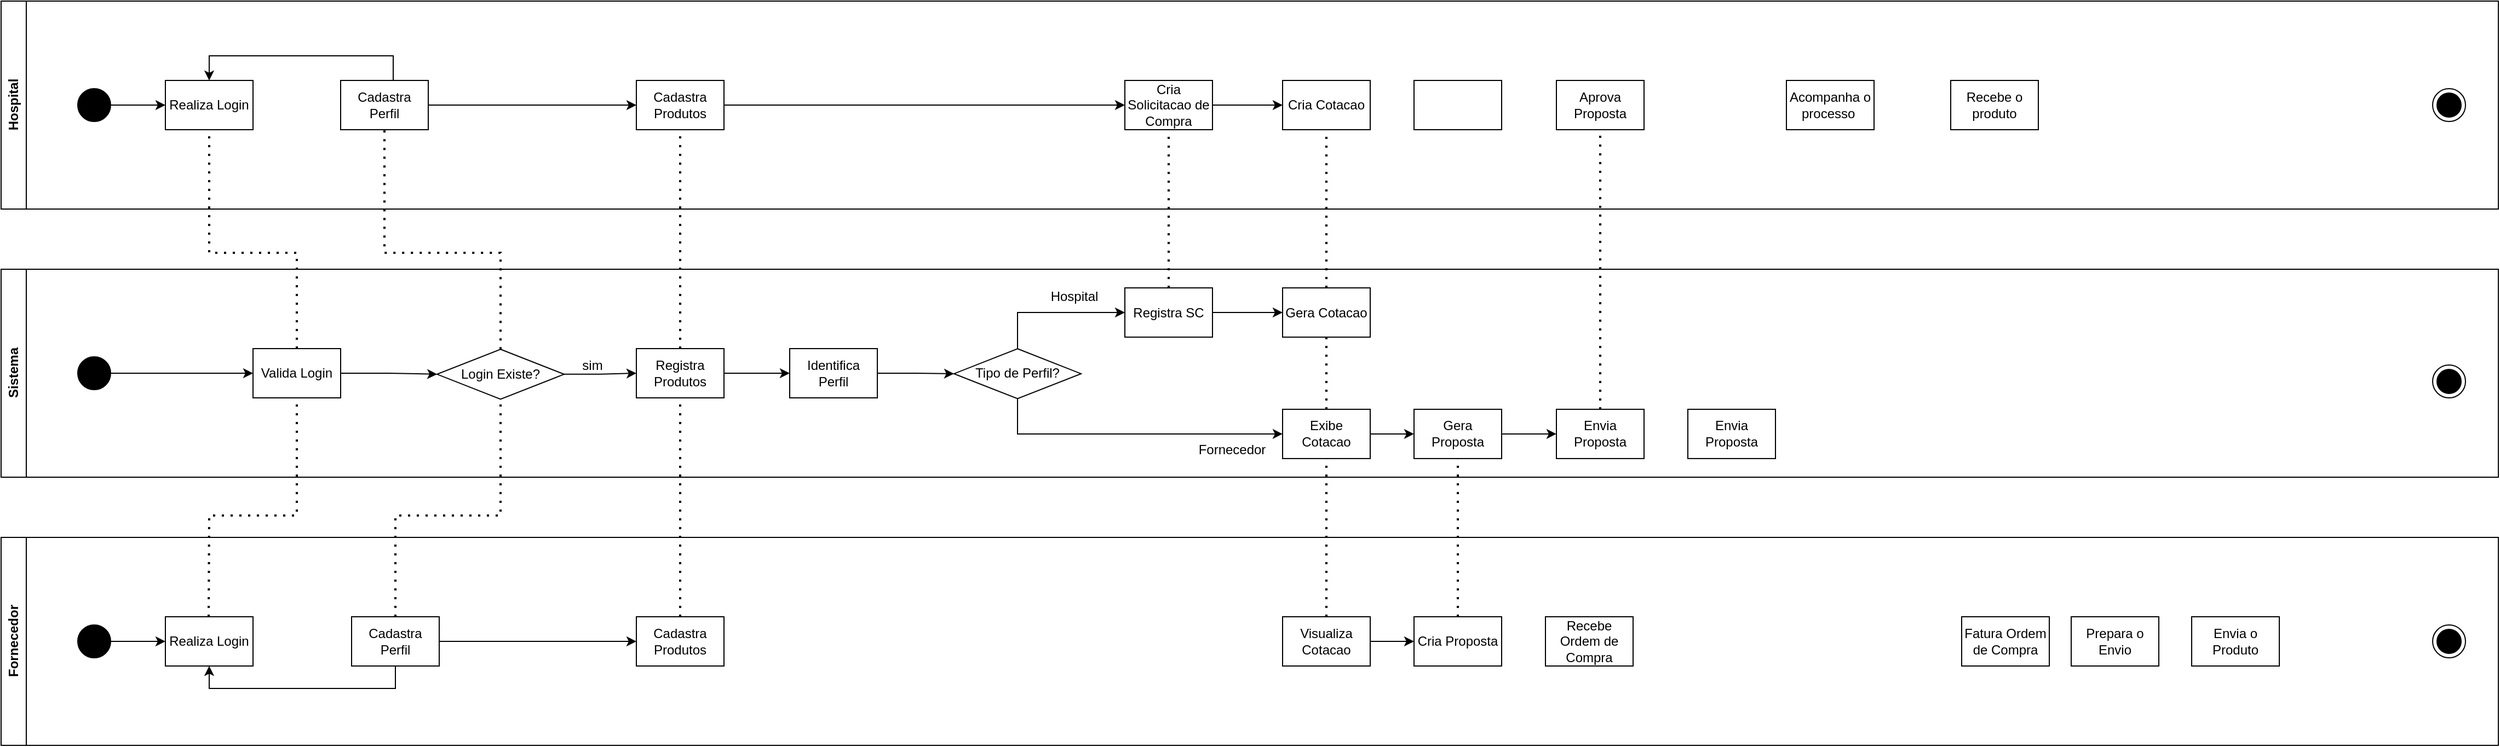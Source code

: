 <mxfile version="21.1.1" type="github">
  <diagram name="Página-1" id="NxQv1sxKOMNu2wI81o3b">
    <mxGraphModel dx="1391" dy="778" grid="1" gridSize="10" guides="1" tooltips="1" connect="1" arrows="1" fold="1" page="1" pageScale="1" pageWidth="827" pageHeight="1169" math="0" shadow="0">
      <root>
        <mxCell id="0" />
        <mxCell id="1" parent="0" />
        <mxCell id="3VhkNSMrKnLqijpkA6vH-1" value="Hospital" style="swimlane;horizontal=0;whiteSpace=wrap;html=1;resizable=1;rotatable=0;cloneable=0;deletable=0;movable=0;allowArrows=0;connectable=0;autosize=1;" parent="1" vertex="1">
          <mxGeometry x="90" y="150" width="2280" height="190" as="geometry" />
        </mxCell>
        <mxCell id="3VhkNSMrKnLqijpkA6vH-9" value="Realiza Login" style="rounded=0;whiteSpace=wrap;html=1;" parent="3VhkNSMrKnLqijpkA6vH-1" vertex="1">
          <mxGeometry x="150" y="72.5" width="80" height="45" as="geometry" />
        </mxCell>
        <mxCell id="msIecjwq2WBjN2WtS-0W-104" style="edgeStyle=orthogonalEdgeStyle;rounded=0;orthogonalLoop=1;jettySize=auto;html=1;entryX=0;entryY=0.5;entryDx=0;entryDy=0;" edge="1" parent="3VhkNSMrKnLqijpkA6vH-1" source="3VhkNSMrKnLqijpkA6vH-10" target="3VhkNSMrKnLqijpkA6vH-11">
          <mxGeometry relative="1" as="geometry" />
        </mxCell>
        <mxCell id="3VhkNSMrKnLqijpkA6vH-10" value="Cadastra Produtos" style="rounded=0;whiteSpace=wrap;html=1;" parent="3VhkNSMrKnLqijpkA6vH-1" vertex="1">
          <mxGeometry x="580" y="72.5" width="80" height="45" as="geometry" />
        </mxCell>
        <mxCell id="msIecjwq2WBjN2WtS-0W-105" style="edgeStyle=orthogonalEdgeStyle;rounded=0;orthogonalLoop=1;jettySize=auto;html=1;entryX=0;entryY=0.5;entryDx=0;entryDy=0;" edge="1" parent="3VhkNSMrKnLqijpkA6vH-1" source="3VhkNSMrKnLqijpkA6vH-11" target="3VhkNSMrKnLqijpkA6vH-12">
          <mxGeometry relative="1" as="geometry" />
        </mxCell>
        <mxCell id="3VhkNSMrKnLqijpkA6vH-11" value="Cria Solicitacao de Compra" style="rounded=0;whiteSpace=wrap;html=1;" parent="3VhkNSMrKnLqijpkA6vH-1" vertex="1">
          <mxGeometry x="1026" y="72.5" width="80" height="45" as="geometry" />
        </mxCell>
        <mxCell id="3VhkNSMrKnLqijpkA6vH-12" value="Cria Cotacao" style="rounded=0;whiteSpace=wrap;html=1;" parent="3VhkNSMrKnLqijpkA6vH-1" vertex="1">
          <mxGeometry x="1170" y="72.5" width="80" height="45" as="geometry" />
        </mxCell>
        <mxCell id="3VhkNSMrKnLqijpkA6vH-13" value="" style="rounded=0;whiteSpace=wrap;html=1;" parent="3VhkNSMrKnLqijpkA6vH-1" vertex="1">
          <mxGeometry x="1290" y="72.5" width="80" height="45" as="geometry" />
        </mxCell>
        <mxCell id="3VhkNSMrKnLqijpkA6vH-15" value="Acompanha o processo&amp;nbsp;" style="rounded=0;whiteSpace=wrap;html=1;" parent="3VhkNSMrKnLqijpkA6vH-1" vertex="1">
          <mxGeometry x="1630" y="72.5" width="80" height="45" as="geometry" />
        </mxCell>
        <mxCell id="3VhkNSMrKnLqijpkA6vH-16" value="Recebe o produto" style="rounded=0;whiteSpace=wrap;html=1;" parent="3VhkNSMrKnLqijpkA6vH-1" vertex="1">
          <mxGeometry x="1780" y="72.5" width="80" height="45" as="geometry" />
        </mxCell>
        <mxCell id="msIecjwq2WBjN2WtS-0W-47" style="edgeStyle=orthogonalEdgeStyle;rounded=0;orthogonalLoop=1;jettySize=auto;html=1;entryX=0;entryY=0.5;entryDx=0;entryDy=0;" edge="1" parent="3VhkNSMrKnLqijpkA6vH-1" source="3VhkNSMrKnLqijpkA6vH-22" target="3VhkNSMrKnLqijpkA6vH-9">
          <mxGeometry relative="1" as="geometry" />
        </mxCell>
        <mxCell id="3VhkNSMrKnLqijpkA6vH-22" value="" style="ellipse;fillColor=strokeColor;html=1;" parent="3VhkNSMrKnLqijpkA6vH-1" vertex="1">
          <mxGeometry x="70" y="80" width="30" height="30" as="geometry" />
        </mxCell>
        <mxCell id="3VhkNSMrKnLqijpkA6vH-26" value="" style="ellipse;html=1;shape=endState;fillColor=strokeColor;" parent="3VhkNSMrKnLqijpkA6vH-1" vertex="1">
          <mxGeometry x="2220" y="80" width="30" height="30" as="geometry" />
        </mxCell>
        <mxCell id="msIecjwq2WBjN2WtS-0W-21" value="Aprova Proposta" style="rounded=0;whiteSpace=wrap;html=1;" vertex="1" parent="3VhkNSMrKnLqijpkA6vH-1">
          <mxGeometry x="1420" y="72.5" width="80" height="45" as="geometry" />
        </mxCell>
        <mxCell id="msIecjwq2WBjN2WtS-0W-78" style="edgeStyle=orthogonalEdgeStyle;rounded=0;orthogonalLoop=1;jettySize=auto;html=1;entryX=0.5;entryY=0;entryDx=0;entryDy=0;" edge="1" parent="3VhkNSMrKnLqijpkA6vH-1" source="msIecjwq2WBjN2WtS-0W-75" target="3VhkNSMrKnLqijpkA6vH-9">
          <mxGeometry relative="1" as="geometry">
            <Array as="points">
              <mxPoint x="358" y="50" />
              <mxPoint x="190" y="50" />
            </Array>
          </mxGeometry>
        </mxCell>
        <mxCell id="msIecjwq2WBjN2WtS-0W-85" style="edgeStyle=orthogonalEdgeStyle;rounded=0;orthogonalLoop=1;jettySize=auto;html=1;entryX=0;entryY=0.5;entryDx=0;entryDy=0;" edge="1" parent="3VhkNSMrKnLqijpkA6vH-1" source="msIecjwq2WBjN2WtS-0W-75" target="3VhkNSMrKnLqijpkA6vH-10">
          <mxGeometry relative="1" as="geometry" />
        </mxCell>
        <mxCell id="msIecjwq2WBjN2WtS-0W-75" value="Cadastra Perfil" style="rounded=0;whiteSpace=wrap;html=1;" vertex="1" parent="3VhkNSMrKnLqijpkA6vH-1">
          <mxGeometry x="310" y="72.5" width="80" height="45" as="geometry" />
        </mxCell>
        <mxCell id="3VhkNSMrKnLqijpkA6vH-2" value="Sistema" style="swimlane;horizontal=0;whiteSpace=wrap;html=1;movable=0;resizable=1;rotatable=0;cloneable=0;deletable=0;autosize=1;connectable=0;allowArrows=0;" parent="1" vertex="1">
          <mxGeometry x="90" y="395" width="2280" height="190" as="geometry" />
        </mxCell>
        <mxCell id="msIecjwq2WBjN2WtS-0W-48" style="edgeStyle=orthogonalEdgeStyle;rounded=0;orthogonalLoop=1;jettySize=auto;html=1;entryX=0;entryY=0.5;entryDx=0;entryDy=0;" edge="1" parent="3VhkNSMrKnLqijpkA6vH-2" source="3VhkNSMrKnLqijpkA6vH-25" target="msIecjwq2WBjN2WtS-0W-26">
          <mxGeometry relative="1" as="geometry" />
        </mxCell>
        <mxCell id="3VhkNSMrKnLqijpkA6vH-25" value="" style="ellipse;fillColor=strokeColor;html=1;" parent="3VhkNSMrKnLqijpkA6vH-2" vertex="1">
          <mxGeometry x="70" y="80" width="30" height="30" as="geometry" />
        </mxCell>
        <mxCell id="msIecjwq2WBjN2WtS-0W-61" value="" style="edgeStyle=orthogonalEdgeStyle;rounded=0;orthogonalLoop=1;jettySize=auto;html=1;" edge="1" parent="3VhkNSMrKnLqijpkA6vH-2" source="msIecjwq2WBjN2WtS-0W-26" target="msIecjwq2WBjN2WtS-0W-57">
          <mxGeometry relative="1" as="geometry" />
        </mxCell>
        <mxCell id="msIecjwq2WBjN2WtS-0W-26" value="Valida Login" style="rounded=0;whiteSpace=wrap;html=1;" vertex="1" parent="3VhkNSMrKnLqijpkA6vH-2">
          <mxGeometry x="230" y="72.5" width="80" height="45" as="geometry" />
        </mxCell>
        <mxCell id="msIecjwq2WBjN2WtS-0W-98" style="edgeStyle=orthogonalEdgeStyle;rounded=0;orthogonalLoop=1;jettySize=auto;html=1;entryX=0;entryY=0.5;entryDx=0;entryDy=0;" edge="1" parent="3VhkNSMrKnLqijpkA6vH-2" source="msIecjwq2WBjN2WtS-0W-29" target="msIecjwq2WBjN2WtS-0W-91">
          <mxGeometry relative="1" as="geometry" />
        </mxCell>
        <mxCell id="msIecjwq2WBjN2WtS-0W-29" value="Exibe Cotacao" style="rounded=0;whiteSpace=wrap;html=1;" vertex="1" parent="3VhkNSMrKnLqijpkA6vH-2">
          <mxGeometry x="1170" y="127.96" width="80" height="45" as="geometry" />
        </mxCell>
        <mxCell id="msIecjwq2WBjN2WtS-0W-42" style="edgeStyle=orthogonalEdgeStyle;rounded=0;orthogonalLoop=1;jettySize=auto;html=1;entryX=0;entryY=0.5;entryDx=0;entryDy=0;exitX=0.5;exitY=1;exitDx=0;exitDy=0;" edge="1" parent="3VhkNSMrKnLqijpkA6vH-2" source="msIecjwq2WBjN2WtS-0W-71" target="msIecjwq2WBjN2WtS-0W-29">
          <mxGeometry relative="1" as="geometry">
            <mxPoint x="919.5" y="118.58" as="sourcePoint" />
            <Array as="points">
              <mxPoint x="928" y="150.53" />
            </Array>
          </mxGeometry>
        </mxCell>
        <mxCell id="msIecjwq2WBjN2WtS-0W-40" value="" style="endArrow=none;dashed=1;html=1;dashPattern=1 3;strokeWidth=2;rounded=0;exitX=0.5;exitY=0;exitDx=0;exitDy=0;entryX=0.5;entryY=1;entryDx=0;entryDy=0;" edge="1" parent="3VhkNSMrKnLqijpkA6vH-2" target="msIecjwq2WBjN2WtS-0W-26">
          <mxGeometry width="50" height="50" relative="1" as="geometry">
            <mxPoint x="189.5" y="317.5" as="sourcePoint" />
            <mxPoint x="200" y="135" as="targetPoint" />
            <Array as="points">
              <mxPoint x="190" y="225" />
              <mxPoint x="270" y="225" />
            </Array>
          </mxGeometry>
        </mxCell>
        <mxCell id="msIecjwq2WBjN2WtS-0W-43" value="Hospital" style="text;html=1;strokeColor=none;fillColor=none;align=center;verticalAlign=middle;whiteSpace=wrap;rounded=0;" vertex="1" parent="3VhkNSMrKnLqijpkA6vH-2">
          <mxGeometry x="960" y="17.03" width="40" height="15" as="geometry" />
        </mxCell>
        <mxCell id="msIecjwq2WBjN2WtS-0W-44" value="Fornecedor" style="text;html=1;strokeColor=none;fillColor=none;align=center;verticalAlign=middle;whiteSpace=wrap;rounded=0;" vertex="1" parent="3VhkNSMrKnLqijpkA6vH-2">
          <mxGeometry x="1104" y="157.96" width="40" height="15" as="geometry" />
        </mxCell>
        <mxCell id="msIecjwq2WBjN2WtS-0W-69" style="edgeStyle=orthogonalEdgeStyle;rounded=0;orthogonalLoop=1;jettySize=auto;html=1;entryX=0;entryY=0.5;entryDx=0;entryDy=0;" edge="1" parent="3VhkNSMrKnLqijpkA6vH-2" source="msIecjwq2WBjN2WtS-0W-51" target="msIecjwq2WBjN2WtS-0W-68">
          <mxGeometry relative="1" as="geometry" />
        </mxCell>
        <mxCell id="msIecjwq2WBjN2WtS-0W-51" value="Registra Produtos" style="rounded=0;whiteSpace=wrap;html=1;" vertex="1" parent="3VhkNSMrKnLqijpkA6vH-2">
          <mxGeometry x="580" y="72.5" width="80" height="45" as="geometry" />
        </mxCell>
        <mxCell id="msIecjwq2WBjN2WtS-0W-63" style="edgeStyle=orthogonalEdgeStyle;rounded=0;orthogonalLoop=1;jettySize=auto;html=1;" edge="1" parent="3VhkNSMrKnLqijpkA6vH-2" source="msIecjwq2WBjN2WtS-0W-57" target="msIecjwq2WBjN2WtS-0W-51">
          <mxGeometry relative="1" as="geometry" />
        </mxCell>
        <mxCell id="msIecjwq2WBjN2WtS-0W-57" value="Login Existe?" style="rhombus;whiteSpace=wrap;html=1;" vertex="1" parent="3VhkNSMrKnLqijpkA6vH-2">
          <mxGeometry x="398" y="73.12" width="116" height="45.62" as="geometry" />
        </mxCell>
        <mxCell id="msIecjwq2WBjN2WtS-0W-59" value="sim" style="text;html=1;strokeColor=none;fillColor=none;align=center;verticalAlign=middle;whiteSpace=wrap;rounded=0;" vertex="1" parent="3VhkNSMrKnLqijpkA6vH-2">
          <mxGeometry x="520" y="80" width="40" height="15" as="geometry" />
        </mxCell>
        <mxCell id="msIecjwq2WBjN2WtS-0W-73" style="edgeStyle=orthogonalEdgeStyle;rounded=0;orthogonalLoop=1;jettySize=auto;html=1;exitX=1;exitY=0.5;exitDx=0;exitDy=0;entryX=0;entryY=0.5;entryDx=0;entryDy=0;" edge="1" parent="3VhkNSMrKnLqijpkA6vH-2" source="msIecjwq2WBjN2WtS-0W-68" target="msIecjwq2WBjN2WtS-0W-71">
          <mxGeometry relative="1" as="geometry" />
        </mxCell>
        <mxCell id="msIecjwq2WBjN2WtS-0W-68" value="Identifica Perfil" style="rounded=0;whiteSpace=wrap;html=1;" vertex="1" parent="3VhkNSMrKnLqijpkA6vH-2">
          <mxGeometry x="720" y="72.5" width="80" height="45" as="geometry" />
        </mxCell>
        <mxCell id="msIecjwq2WBjN2WtS-0W-88" style="edgeStyle=orthogonalEdgeStyle;rounded=0;orthogonalLoop=1;jettySize=auto;html=1;entryX=0;entryY=0.5;entryDx=0;entryDy=0;" edge="1" parent="3VhkNSMrKnLqijpkA6vH-2" source="msIecjwq2WBjN2WtS-0W-71" target="msIecjwq2WBjN2WtS-0W-87">
          <mxGeometry relative="1" as="geometry">
            <Array as="points">
              <mxPoint x="928" y="40" />
            </Array>
          </mxGeometry>
        </mxCell>
        <mxCell id="msIecjwq2WBjN2WtS-0W-71" value="Tipo de Perfil?" style="rhombus;whiteSpace=wrap;html=1;" vertex="1" parent="3VhkNSMrKnLqijpkA6vH-2">
          <mxGeometry x="870" y="72.65" width="116" height="45.62" as="geometry" />
        </mxCell>
        <mxCell id="msIecjwq2WBjN2WtS-0W-90" style="edgeStyle=orthogonalEdgeStyle;rounded=0;orthogonalLoop=1;jettySize=auto;html=1;entryX=0;entryY=0.5;entryDx=0;entryDy=0;" edge="1" parent="3VhkNSMrKnLqijpkA6vH-2" source="msIecjwq2WBjN2WtS-0W-87" target="msIecjwq2WBjN2WtS-0W-89">
          <mxGeometry relative="1" as="geometry" />
        </mxCell>
        <mxCell id="msIecjwq2WBjN2WtS-0W-87" value="Registra SC" style="rounded=0;whiteSpace=wrap;html=1;" vertex="1" parent="3VhkNSMrKnLqijpkA6vH-2">
          <mxGeometry x="1026" y="17.03" width="80" height="45" as="geometry" />
        </mxCell>
        <mxCell id="msIecjwq2WBjN2WtS-0W-89" value="Gera Cotacao" style="rounded=0;whiteSpace=wrap;html=1;" vertex="1" parent="3VhkNSMrKnLqijpkA6vH-2">
          <mxGeometry x="1170" y="17.03" width="80" height="45" as="geometry" />
        </mxCell>
        <mxCell id="msIecjwq2WBjN2WtS-0W-99" style="edgeStyle=orthogonalEdgeStyle;rounded=0;orthogonalLoop=1;jettySize=auto;html=1;entryX=0;entryY=0.5;entryDx=0;entryDy=0;" edge="1" parent="3VhkNSMrKnLqijpkA6vH-2" source="msIecjwq2WBjN2WtS-0W-91" target="msIecjwq2WBjN2WtS-0W-97">
          <mxGeometry relative="1" as="geometry" />
        </mxCell>
        <mxCell id="msIecjwq2WBjN2WtS-0W-91" value="Gera Proposta" style="rounded=0;whiteSpace=wrap;html=1;" vertex="1" parent="3VhkNSMrKnLqijpkA6vH-2">
          <mxGeometry x="1290" y="127.96" width="80" height="45" as="geometry" />
        </mxCell>
        <mxCell id="3VhkNSMrKnLqijpkA6vH-28" value="" style="ellipse;html=1;shape=endState;fillColor=strokeColor;" parent="3VhkNSMrKnLqijpkA6vH-2" vertex="1">
          <mxGeometry x="2220" y="87.5" width="30" height="30" as="geometry" />
        </mxCell>
        <mxCell id="msIecjwq2WBjN2WtS-0W-96" value="" style="endArrow=none;dashed=1;html=1;dashPattern=1 3;strokeWidth=2;rounded=0;entryX=0.5;entryY=1;entryDx=0;entryDy=0;exitX=0.5;exitY=0;exitDx=0;exitDy=0;" edge="1" parent="3VhkNSMrKnLqijpkA6vH-2" source="msIecjwq2WBjN2WtS-0W-29" target="msIecjwq2WBjN2WtS-0W-89">
          <mxGeometry width="50" height="50" relative="1" as="geometry">
            <mxPoint x="1050" y="155" as="sourcePoint" />
            <mxPoint x="1100" y="105" as="targetPoint" />
          </mxGeometry>
        </mxCell>
        <mxCell id="msIecjwq2WBjN2WtS-0W-97" value="Envia Proposta" style="rounded=0;whiteSpace=wrap;html=1;" vertex="1" parent="3VhkNSMrKnLqijpkA6vH-2">
          <mxGeometry x="1420" y="127.96" width="80" height="45" as="geometry" />
        </mxCell>
        <mxCell id="msIecjwq2WBjN2WtS-0W-111" value="Envia Proposta" style="rounded=0;whiteSpace=wrap;html=1;" vertex="1" parent="3VhkNSMrKnLqijpkA6vH-2">
          <mxGeometry x="1540" y="127.96" width="80" height="45" as="geometry" />
        </mxCell>
        <mxCell id="3VhkNSMrKnLqijpkA6vH-3" value="Fornecedor" style="swimlane;horizontal=0;whiteSpace=wrap;html=1;startSize=23;deletable=0;cloneable=0;rotatable=0;resizable=1;movable=0;connectable=0;allowArrows=0;autosize=1;" parent="1" vertex="1">
          <mxGeometry x="90" y="640" width="2280" height="190" as="geometry" />
        </mxCell>
        <mxCell id="msIecjwq2WBjN2WtS-0W-49" style="edgeStyle=orthogonalEdgeStyle;rounded=0;orthogonalLoop=1;jettySize=auto;html=1;entryX=0;entryY=0.5;entryDx=0;entryDy=0;" edge="1" parent="3VhkNSMrKnLqijpkA6vH-3" source="3VhkNSMrKnLqijpkA6vH-24" target="3VhkNSMrKnLqijpkA6vH-29">
          <mxGeometry relative="1" as="geometry" />
        </mxCell>
        <mxCell id="3VhkNSMrKnLqijpkA6vH-24" value="" style="ellipse;fillColor=strokeColor;html=1;" parent="3VhkNSMrKnLqijpkA6vH-3" vertex="1">
          <mxGeometry x="70" y="80" width="30" height="30" as="geometry" />
        </mxCell>
        <mxCell id="3VhkNSMrKnLqijpkA6vH-27" value="" style="ellipse;html=1;shape=endState;fillColor=strokeColor;" parent="3VhkNSMrKnLqijpkA6vH-3" vertex="1">
          <mxGeometry x="2220" y="80" width="30" height="30" as="geometry" />
        </mxCell>
        <mxCell id="3VhkNSMrKnLqijpkA6vH-29" value="Realiza Login" style="rounded=0;whiteSpace=wrap;html=1;" parent="3VhkNSMrKnLqijpkA6vH-3" vertex="1">
          <mxGeometry x="150" y="72.5" width="80" height="45" as="geometry" />
        </mxCell>
        <mxCell id="msIecjwq2WBjN2WtS-0W-109" style="edgeStyle=orthogonalEdgeStyle;rounded=0;orthogonalLoop=1;jettySize=auto;html=1;entryX=0;entryY=0.5;entryDx=0;entryDy=0;" edge="1" parent="3VhkNSMrKnLqijpkA6vH-3" source="3VhkNSMrKnLqijpkA6vH-32" target="3VhkNSMrKnLqijpkA6vH-33">
          <mxGeometry relative="1" as="geometry" />
        </mxCell>
        <mxCell id="3VhkNSMrKnLqijpkA6vH-32" value="Visualiza Cotacao" style="rounded=0;whiteSpace=wrap;html=1;" parent="3VhkNSMrKnLqijpkA6vH-3" vertex="1">
          <mxGeometry x="1170" y="72.5" width="80" height="45" as="geometry" />
        </mxCell>
        <mxCell id="3VhkNSMrKnLqijpkA6vH-33" value="Cria Proposta" style="rounded=0;whiteSpace=wrap;html=1;" parent="3VhkNSMrKnLqijpkA6vH-3" vertex="1">
          <mxGeometry x="1290" y="72.5" width="80" height="45" as="geometry" />
        </mxCell>
        <mxCell id="3VhkNSMrKnLqijpkA6vH-34" value="Recebe Ordem de Compra" style="rounded=0;whiteSpace=wrap;html=1;" parent="3VhkNSMrKnLqijpkA6vH-3" vertex="1">
          <mxGeometry x="1410" y="72.5" width="80" height="45" as="geometry" />
        </mxCell>
        <mxCell id="3VhkNSMrKnLqijpkA6vH-35" value="Fatura Ordem de Compra" style="rounded=0;whiteSpace=wrap;html=1;" parent="3VhkNSMrKnLqijpkA6vH-3" vertex="1">
          <mxGeometry x="1790" y="72.5" width="80" height="45" as="geometry" />
        </mxCell>
        <mxCell id="3VhkNSMrKnLqijpkA6vH-36" value="Prepara o Envio" style="rounded=0;whiteSpace=wrap;html=1;" parent="3VhkNSMrKnLqijpkA6vH-3" vertex="1">
          <mxGeometry x="1890" y="72.5" width="80" height="45" as="geometry" />
        </mxCell>
        <mxCell id="msIecjwq2WBjN2WtS-0W-22" value="Envia o Produto" style="rounded=0;whiteSpace=wrap;html=1;" vertex="1" parent="3VhkNSMrKnLqijpkA6vH-3">
          <mxGeometry x="2000" y="72.5" width="80" height="45" as="geometry" />
        </mxCell>
        <mxCell id="msIecjwq2WBjN2WtS-0W-25" value="Cadastra Produtos" style="rounded=0;whiteSpace=wrap;html=1;" vertex="1" parent="3VhkNSMrKnLqijpkA6vH-3">
          <mxGeometry x="580" y="72.5" width="80" height="45" as="geometry" />
        </mxCell>
        <mxCell id="msIecjwq2WBjN2WtS-0W-81" style="edgeStyle=orthogonalEdgeStyle;rounded=0;orthogonalLoop=1;jettySize=auto;html=1;entryX=0.5;entryY=1;entryDx=0;entryDy=0;" edge="1" parent="3VhkNSMrKnLqijpkA6vH-3" source="msIecjwq2WBjN2WtS-0W-80" target="3VhkNSMrKnLqijpkA6vH-29">
          <mxGeometry relative="1" as="geometry">
            <Array as="points">
              <mxPoint x="360" y="138" />
              <mxPoint x="190" y="138" />
            </Array>
          </mxGeometry>
        </mxCell>
        <mxCell id="msIecjwq2WBjN2WtS-0W-86" style="edgeStyle=orthogonalEdgeStyle;rounded=0;orthogonalLoop=1;jettySize=auto;html=1;" edge="1" parent="3VhkNSMrKnLqijpkA6vH-3" source="msIecjwq2WBjN2WtS-0W-80" target="msIecjwq2WBjN2WtS-0W-25">
          <mxGeometry relative="1" as="geometry" />
        </mxCell>
        <mxCell id="msIecjwq2WBjN2WtS-0W-80" value="Cadastra Perfil" style="rounded=0;whiteSpace=wrap;html=1;" vertex="1" parent="3VhkNSMrKnLqijpkA6vH-3">
          <mxGeometry x="320" y="72.5" width="80" height="45" as="geometry" />
        </mxCell>
        <mxCell id="msIecjwq2WBjN2WtS-0W-39" value="" style="endArrow=none;dashed=1;html=1;dashPattern=1 3;strokeWidth=2;rounded=0;entryX=0.5;entryY=1;entryDx=0;entryDy=0;exitX=0.5;exitY=0;exitDx=0;exitDy=0;" edge="1" parent="1" source="msIecjwq2WBjN2WtS-0W-26" target="3VhkNSMrKnLqijpkA6vH-9">
          <mxGeometry width="50" height="50" relative="1" as="geometry">
            <mxPoint x="270" y="390" as="sourcePoint" />
            <mxPoint x="320" y="340" as="targetPoint" />
            <Array as="points">
              <mxPoint x="360" y="380" />
              <mxPoint x="280" y="380" />
            </Array>
          </mxGeometry>
        </mxCell>
        <mxCell id="msIecjwq2WBjN2WtS-0W-77" value="" style="endArrow=none;dashed=1;html=1;dashPattern=1 3;strokeWidth=2;rounded=0;entryX=0.5;entryY=1;entryDx=0;entryDy=0;exitX=0.5;exitY=0;exitDx=0;exitDy=0;" edge="1" parent="1" source="msIecjwq2WBjN2WtS-0W-57" target="msIecjwq2WBjN2WtS-0W-75">
          <mxGeometry width="50" height="50" relative="1" as="geometry">
            <mxPoint x="453.5" y="460" as="sourcePoint" />
            <mxPoint x="453.5" y="260" as="targetPoint" />
            <Array as="points">
              <mxPoint x="546" y="380" />
              <mxPoint x="490" y="380" />
              <mxPoint x="440" y="380" />
            </Array>
          </mxGeometry>
        </mxCell>
        <mxCell id="msIecjwq2WBjN2WtS-0W-79" value="" style="endArrow=none;dashed=1;html=1;dashPattern=1 3;strokeWidth=2;rounded=0;entryX=0.5;entryY=1;entryDx=0;entryDy=0;exitX=0.5;exitY=0;exitDx=0;exitDy=0;" edge="1" parent="1" source="msIecjwq2WBjN2WtS-0W-80" target="msIecjwq2WBjN2WtS-0W-57">
          <mxGeometry width="50" height="50" relative="1" as="geometry">
            <mxPoint x="440" y="620" as="sourcePoint" />
            <mxPoint x="500" y="520.93" as="targetPoint" />
            <Array as="points">
              <mxPoint x="450" y="620" />
              <mxPoint x="546" y="620" />
            </Array>
          </mxGeometry>
        </mxCell>
        <mxCell id="msIecjwq2WBjN2WtS-0W-83" value="" style="endArrow=none;dashed=1;html=1;dashPattern=1 3;strokeWidth=2;rounded=0;entryX=0.5;entryY=1;entryDx=0;entryDy=0;exitX=0.5;exitY=0;exitDx=0;exitDy=0;" edge="1" parent="1" source="msIecjwq2WBjN2WtS-0W-25" target="msIecjwq2WBjN2WtS-0W-51">
          <mxGeometry width="50" height="50" relative="1" as="geometry">
            <mxPoint x="780" y="660" as="sourcePoint" />
            <mxPoint x="830" y="610" as="targetPoint" />
          </mxGeometry>
        </mxCell>
        <mxCell id="msIecjwq2WBjN2WtS-0W-84" value="" style="endArrow=none;dashed=1;html=1;dashPattern=1 3;strokeWidth=2;rounded=0;exitX=0.5;exitY=0;exitDx=0;exitDy=0;entryX=0.5;entryY=1;entryDx=0;entryDy=0;" edge="1" parent="1" source="msIecjwq2WBjN2WtS-0W-51" target="3VhkNSMrKnLqijpkA6vH-10">
          <mxGeometry width="50" height="50" relative="1" as="geometry">
            <mxPoint x="709.5" y="452.5" as="sourcePoint" />
            <mxPoint x="720" y="300" as="targetPoint" />
          </mxGeometry>
        </mxCell>
        <mxCell id="msIecjwq2WBjN2WtS-0W-100" value="" style="endArrow=none;dashed=1;html=1;dashPattern=1 3;strokeWidth=2;rounded=0;entryX=0.5;entryY=1;entryDx=0;entryDy=0;exitX=0.5;exitY=0;exitDx=0;exitDy=0;" edge="1" parent="1" source="msIecjwq2WBjN2WtS-0W-89" target="3VhkNSMrKnLqijpkA6vH-12">
          <mxGeometry width="50" height="50" relative="1" as="geometry">
            <mxPoint x="1275" y="340" as="sourcePoint" />
            <mxPoint x="1325" y="290" as="targetPoint" />
          </mxGeometry>
        </mxCell>
        <mxCell id="msIecjwq2WBjN2WtS-0W-103" value="" style="endArrow=none;dashed=1;html=1;dashPattern=1 3;strokeWidth=2;rounded=0;entryX=0.5;entryY=1;entryDx=0;entryDy=0;exitX=0.5;exitY=0;exitDx=0;exitDy=0;" edge="1" parent="1" source="msIecjwq2WBjN2WtS-0W-87" target="3VhkNSMrKnLqijpkA6vH-11">
          <mxGeometry width="50" height="50" relative="1" as="geometry">
            <mxPoint x="1030" y="330" as="sourcePoint" />
            <mxPoint x="1080" y="280" as="targetPoint" />
          </mxGeometry>
        </mxCell>
        <mxCell id="msIecjwq2WBjN2WtS-0W-106" value="" style="endArrow=none;dashed=1;html=1;dashPattern=1 3;strokeWidth=2;rounded=0;entryX=0.5;entryY=1;entryDx=0;entryDy=0;exitX=0.5;exitY=0;exitDx=0;exitDy=0;" edge="1" parent="1" source="msIecjwq2WBjN2WtS-0W-97" target="msIecjwq2WBjN2WtS-0W-21">
          <mxGeometry width="50" height="50" relative="1" as="geometry">
            <mxPoint x="1520" y="490" as="sourcePoint" />
            <mxPoint x="1570" y="440" as="targetPoint" />
          </mxGeometry>
        </mxCell>
        <mxCell id="msIecjwq2WBjN2WtS-0W-107" value="" style="endArrow=none;dashed=1;html=1;dashPattern=1 3;strokeWidth=2;rounded=0;entryX=0.5;entryY=1;entryDx=0;entryDy=0;exitX=0.5;exitY=0;exitDx=0;exitDy=0;" edge="1" parent="1" source="3VhkNSMrKnLqijpkA6vH-33" target="msIecjwq2WBjN2WtS-0W-91">
          <mxGeometry width="50" height="50" relative="1" as="geometry">
            <mxPoint x="1380" y="670" as="sourcePoint" />
            <mxPoint x="1430" y="620" as="targetPoint" />
          </mxGeometry>
        </mxCell>
        <mxCell id="msIecjwq2WBjN2WtS-0W-108" value="" style="endArrow=none;dashed=1;html=1;dashPattern=1 3;strokeWidth=2;rounded=0;entryX=0.5;entryY=1;entryDx=0;entryDy=0;exitX=0.5;exitY=0;exitDx=0;exitDy=0;" edge="1" parent="1" source="3VhkNSMrKnLqijpkA6vH-32" target="msIecjwq2WBjN2WtS-0W-29">
          <mxGeometry width="50" height="50" relative="1" as="geometry">
            <mxPoint x="1270" y="660" as="sourcePoint" />
            <mxPoint x="1320" y="610" as="targetPoint" />
          </mxGeometry>
        </mxCell>
      </root>
    </mxGraphModel>
  </diagram>
</mxfile>
